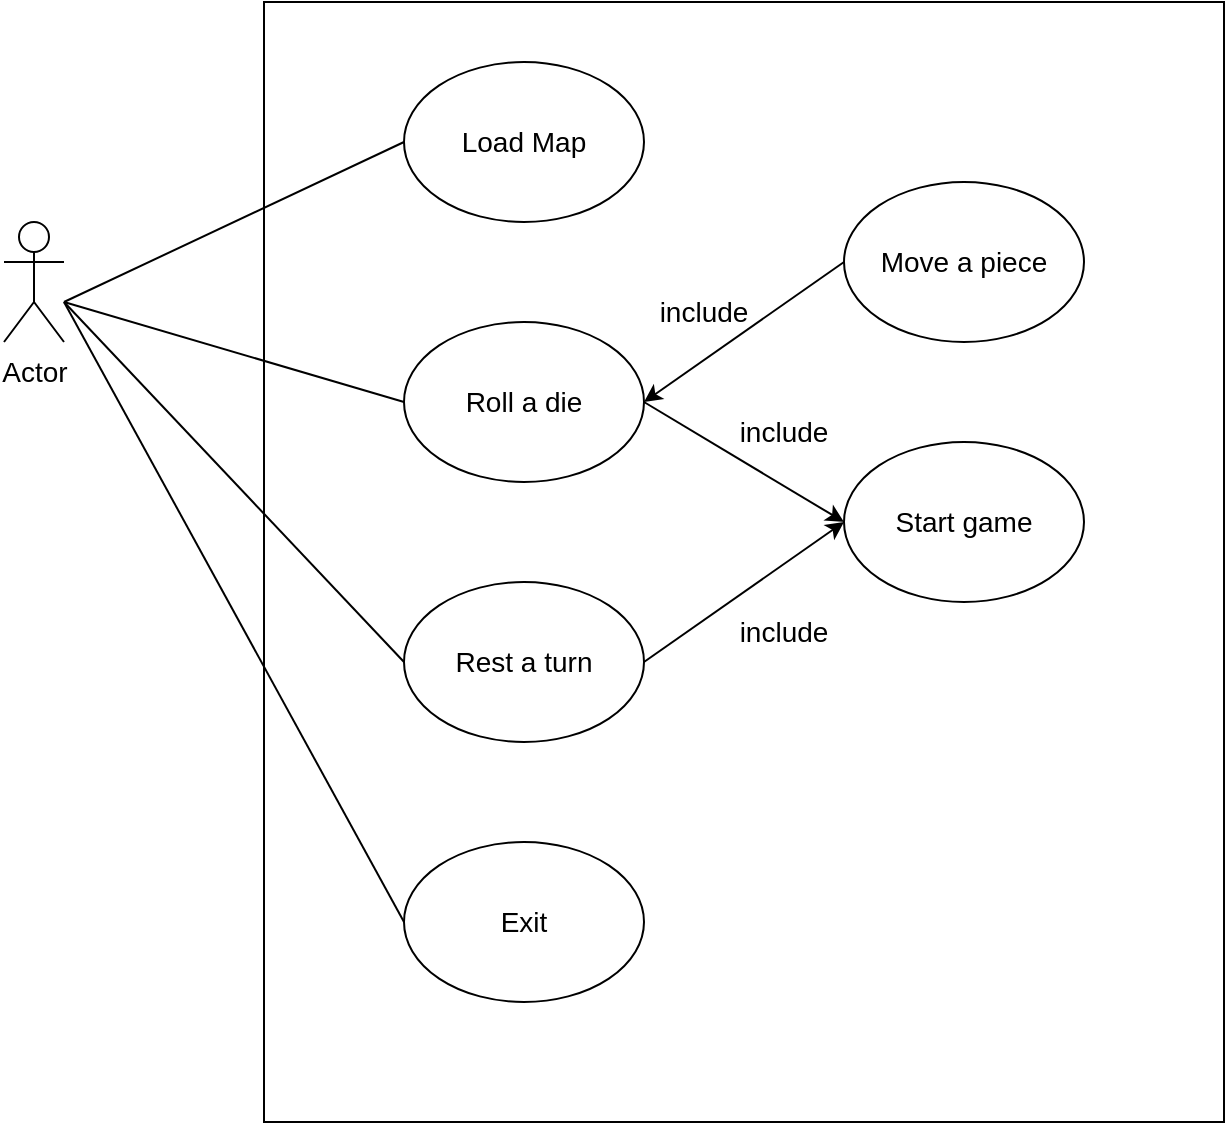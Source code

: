 <mxfile version="15.8.7" type="device"><diagram id="hxsjxBsfDH4KiWGoGPGt" name="Page-1"><mxGraphModel dx="791" dy="745" grid="1" gridSize="10" guides="1" tooltips="1" connect="1" arrows="1" fold="1" page="1" pageScale="1" pageWidth="827" pageHeight="1169" math="0" shadow="0"><root><mxCell id="0"/><mxCell id="1" parent="0"/><mxCell id="TnWlq9pKyta6Ene7TXpF-1" value="Actor" style="shape=umlActor;verticalLabelPosition=bottom;verticalAlign=top;html=1;outlineConnect=0;fontSize=14;" vertex="1" parent="1"><mxGeometry x="70" y="180" width="30" height="60" as="geometry"/></mxCell><mxCell id="TnWlq9pKyta6Ene7TXpF-2" value="" style="rounded=0;whiteSpace=wrap;html=1;fontSize=14;" vertex="1" parent="1"><mxGeometry x="200" y="70" width="480" height="560" as="geometry"/></mxCell><mxCell id="TnWlq9pKyta6Ene7TXpF-3" value="Load Map" style="ellipse;whiteSpace=wrap;html=1;fontSize=14;" vertex="1" parent="1"><mxGeometry x="270" y="100" width="120" height="80" as="geometry"/></mxCell><mxCell id="TnWlq9pKyta6Ene7TXpF-4" value="Roll a die" style="ellipse;whiteSpace=wrap;html=1;fontSize=14;" vertex="1" parent="1"><mxGeometry x="270" y="230" width="120" height="80" as="geometry"/></mxCell><mxCell id="TnWlq9pKyta6Ene7TXpF-5" value="Rest a turn" style="ellipse;whiteSpace=wrap;html=1;fontSize=14;" vertex="1" parent="1"><mxGeometry x="270" y="360" width="120" height="80" as="geometry"/></mxCell><mxCell id="TnWlq9pKyta6Ene7TXpF-6" value="Exit" style="ellipse;whiteSpace=wrap;html=1;fontSize=14;" vertex="1" parent="1"><mxGeometry x="270" y="490" width="120" height="80" as="geometry"/></mxCell><mxCell id="TnWlq9pKyta6Ene7TXpF-7" value="Move a piece" style="ellipse;whiteSpace=wrap;html=1;fontSize=14;" vertex="1" parent="1"><mxGeometry x="490" y="160" width="120" height="80" as="geometry"/></mxCell><mxCell id="TnWlq9pKyta6Ene7TXpF-8" value="Start game" style="ellipse;whiteSpace=wrap;html=1;fontSize=14;" vertex="1" parent="1"><mxGeometry x="490" y="290" width="120" height="80" as="geometry"/></mxCell><mxCell id="TnWlq9pKyta6Ene7TXpF-9" value="" style="endArrow=none;html=1;rounded=0;entryX=0;entryY=0.5;entryDx=0;entryDy=0;fontSize=14;" edge="1" parent="1" target="TnWlq9pKyta6Ene7TXpF-3"><mxGeometry width="50" height="50" relative="1" as="geometry"><mxPoint x="100" y="220" as="sourcePoint"/><mxPoint x="150" y="170" as="targetPoint"/></mxGeometry></mxCell><mxCell id="TnWlq9pKyta6Ene7TXpF-10" value="" style="endArrow=none;html=1;rounded=0;entryX=0;entryY=0.5;entryDx=0;entryDy=0;fontSize=14;" edge="1" parent="1" target="TnWlq9pKyta6Ene7TXpF-4"><mxGeometry width="50" height="50" relative="1" as="geometry"><mxPoint x="100" y="220" as="sourcePoint"/><mxPoint x="280" y="150" as="targetPoint"/></mxGeometry></mxCell><mxCell id="TnWlq9pKyta6Ene7TXpF-11" value="" style="endArrow=none;html=1;rounded=0;entryX=0;entryY=0.5;entryDx=0;entryDy=0;fontSize=14;" edge="1" parent="1" target="TnWlq9pKyta6Ene7TXpF-5"><mxGeometry width="50" height="50" relative="1" as="geometry"><mxPoint x="100" y="220" as="sourcePoint"/><mxPoint x="280" y="280" as="targetPoint"/></mxGeometry></mxCell><mxCell id="TnWlq9pKyta6Ene7TXpF-12" value="" style="endArrow=none;html=1;rounded=0;entryX=0;entryY=0.5;entryDx=0;entryDy=0;fontSize=14;" edge="1" parent="1" target="TnWlq9pKyta6Ene7TXpF-6"><mxGeometry width="50" height="50" relative="1" as="geometry"><mxPoint x="100" y="220" as="sourcePoint"/><mxPoint x="280" y="410" as="targetPoint"/></mxGeometry></mxCell><mxCell id="TnWlq9pKyta6Ene7TXpF-13" value="" style="endArrow=classic;html=1;rounded=0;exitX=1;exitY=0.5;exitDx=0;exitDy=0;entryX=0;entryY=0.5;entryDx=0;entryDy=0;fontSize=14;" edge="1" parent="1" source="TnWlq9pKyta6Ene7TXpF-5" target="TnWlq9pKyta6Ene7TXpF-8"><mxGeometry width="50" height="50" relative="1" as="geometry"><mxPoint x="380" y="410" as="sourcePoint"/><mxPoint x="430" y="360" as="targetPoint"/></mxGeometry></mxCell><mxCell id="TnWlq9pKyta6Ene7TXpF-14" value="" style="endArrow=classic;html=1;rounded=0;exitX=1;exitY=0.5;exitDx=0;exitDy=0;fontSize=14;" edge="1" parent="1" source="TnWlq9pKyta6Ene7TXpF-4"><mxGeometry width="50" height="50" relative="1" as="geometry"><mxPoint x="400" y="410" as="sourcePoint"/><mxPoint x="490" y="330" as="targetPoint"/></mxGeometry></mxCell><mxCell id="TnWlq9pKyta6Ene7TXpF-15" value="" style="endArrow=classic;html=1;rounded=0;exitX=0;exitY=0.5;exitDx=0;exitDy=0;entryX=1;entryY=0.5;entryDx=0;entryDy=0;fontSize=14;" edge="1" parent="1" source="TnWlq9pKyta6Ene7TXpF-7" target="TnWlq9pKyta6Ene7TXpF-4"><mxGeometry width="50" height="50" relative="1" as="geometry"><mxPoint x="400" y="280" as="sourcePoint"/><mxPoint x="500" y="340" as="targetPoint"/></mxGeometry></mxCell><mxCell id="TnWlq9pKyta6Ene7TXpF-16" value="include" style="text;html=1;strokeColor=none;fillColor=none;align=center;verticalAlign=middle;whiteSpace=wrap;rounded=0;fontSize=14;" vertex="1" parent="1"><mxGeometry x="430" y="370" width="60" height="30" as="geometry"/></mxCell><mxCell id="TnWlq9pKyta6Ene7TXpF-17" value="include" style="text;html=1;strokeColor=none;fillColor=none;align=center;verticalAlign=middle;whiteSpace=wrap;rounded=0;fontSize=14;" vertex="1" parent="1"><mxGeometry x="430" y="270" width="60" height="30" as="geometry"/></mxCell><mxCell id="TnWlq9pKyta6Ene7TXpF-18" value="include" style="text;html=1;strokeColor=none;fillColor=none;align=center;verticalAlign=middle;whiteSpace=wrap;rounded=0;fontSize=14;" vertex="1" parent="1"><mxGeometry x="390" y="210" width="60" height="30" as="geometry"/></mxCell></root></mxGraphModel></diagram></mxfile>